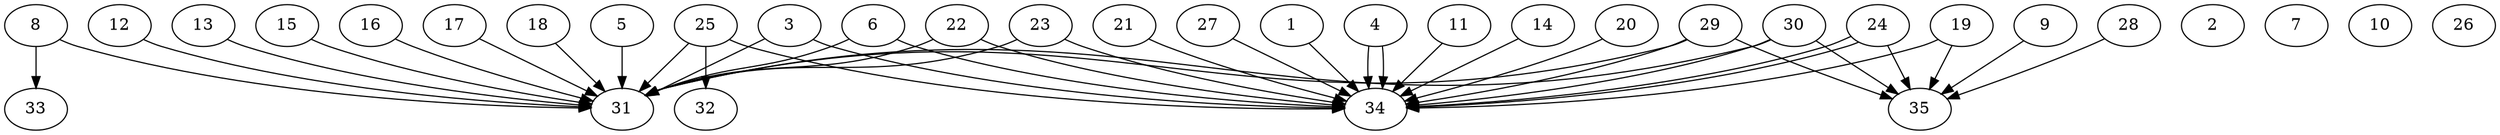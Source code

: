 // DAG automatically generated by daggen at Thu Oct  3 14:05:37 2019
// ./daggen --dot -n 35 --ccr 0.3 --fat 0.9 --regular 0.5 --density 0.7 --mindata 5242880 --maxdata 52428800 
digraph G {
  1 [size="115712000", alpha="0.16", expect_size="34713600"] 
  1 -> 34 [size ="34713600"]
  2 [size="41335467", alpha="0.06", expect_size="12400640"] 
  3 [size="132768427", alpha="0.09", expect_size="39830528"] 
  3 -> 31 [size ="39830528"]
  3 -> 34 [size ="39830528"]
  4 [size="117937493", alpha="0.16", expect_size="35381248"] 
  4 -> 34 [size ="35381248"]
  4 -> 34 [size ="35381248"]
  5 [size="146333013", alpha="0.13", expect_size="43899904"] 
  5 -> 31 [size ="43899904"]
  6 [size="66464427", alpha="0.04", expect_size="19939328"] 
  6 -> 31 [size ="19939328"]
  6 -> 34 [size ="19939328"]
  7 [size="127795200", alpha="0.00", expect_size="38338560"] 
  8 [size="44267520", alpha="0.01", expect_size="13280256"] 
  8 -> 31 [size ="13280256"]
  8 -> 33 [size ="13280256"]
  9 [size="37782187", alpha="0.07", expect_size="11334656"] 
  9 -> 35 [size ="11334656"]
  10 [size="79960747", alpha="0.02", expect_size="23988224"] 
  11 [size="44660053", alpha="0.11", expect_size="13398016"] 
  11 -> 34 [size ="13398016"]
  12 [size="171410773", alpha="0.11", expect_size="51423232"] 
  12 -> 31 [size ="51423232"]
  13 [size="64324267", alpha="0.13", expect_size="19297280"] 
  13 -> 31 [size ="19297280"]
  14 [size="135533227", alpha="0.11", expect_size="40659968"] 
  14 -> 34 [size ="40659968"]
  15 [size="106567680", alpha="0.01", expect_size="31970304"] 
  15 -> 31 [size ="31970304"]
  16 [size="48783360", alpha="0.14", expect_size="14635008"] 
  16 -> 31 [size ="14635008"]
  17 [size="82251093", alpha="0.17", expect_size="24675328"] 
  17 -> 31 [size ="24675328"]
  18 [size="83920213", alpha="0.01", expect_size="25176064"] 
  18 -> 31 [size ="25176064"]
  19 [size="90296320", alpha="0.01", expect_size="27088896"] 
  19 -> 34 [size ="27088896"]
  19 -> 35 [size ="27088896"]
  20 [size="146923520", alpha="0.04", expect_size="44077056"] 
  20 -> 34 [size ="44077056"]
  21 [size="164468053", alpha="0.19", expect_size="49340416"] 
  21 -> 34 [size ="49340416"]
  22 [size="97320960", alpha="0.18", expect_size="29196288"] 
  22 -> 31 [size ="29196288"]
  22 -> 34 [size ="29196288"]
  23 [size="25664853", alpha="0.11", expect_size="7699456"] 
  23 -> 31 [size ="7699456"]
  23 -> 34 [size ="7699456"]
  24 [size="129860267", alpha="0.17", expect_size="38958080"] 
  24 -> 34 [size ="38958080"]
  24 -> 34 [size ="38958080"]
  24 -> 35 [size ="38958080"]
  25 [size="57299627", alpha="0.19", expect_size="17189888"] 
  25 -> 31 [size ="17189888"]
  25 -> 32 [size ="17189888"]
  25 -> 34 [size ="17189888"]
  26 [size="65365333", alpha="0.07", expect_size="19609600"] 
  27 [size="21108053", alpha="0.10", expect_size="6332416"] 
  27 -> 34 [size ="6332416"]
  28 [size="153654613", alpha="0.15", expect_size="46096384"] 
  28 -> 35 [size ="46096384"]
  29 [size="159566507", alpha="0.04", expect_size="47869952"] 
  29 -> 31 [size ="47869952"]
  29 -> 34 [size ="47869952"]
  29 -> 35 [size ="47869952"]
  30 [size="170161493", alpha="0.00", expect_size="51048448"] 
  30 -> 31 [size ="51048448"]
  30 -> 34 [size ="51048448"]
  30 -> 35 [size ="51048448"]
  31 [size="45574827", alpha="0.20", expect_size="13672448"] 
  32 [size="41332053", alpha="0.19", expect_size="12399616"] 
  33 [size="24009387", alpha="0.05", expect_size="7202816"] 
  34 [size="108902400", alpha="0.05", expect_size="32670720"] 
  35 [size="81899520", alpha="0.17", expect_size="24569856"] 
}
